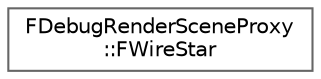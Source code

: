 digraph "Graphical Class Hierarchy"
{
 // INTERACTIVE_SVG=YES
 // LATEX_PDF_SIZE
  bgcolor="transparent";
  edge [fontname=Helvetica,fontsize=10,labelfontname=Helvetica,labelfontsize=10];
  node [fontname=Helvetica,fontsize=10,shape=box,height=0.2,width=0.4];
  rankdir="LR";
  Node0 [id="Node000000",label="FDebugRenderSceneProxy\l::FWireStar",height=0.2,width=0.4,color="grey40", fillcolor="white", style="filled",URL="$d8/df5/structFDebugRenderSceneProxy_1_1FWireStar.html",tooltip="Struct to hold info about lined stars to render."];
}
